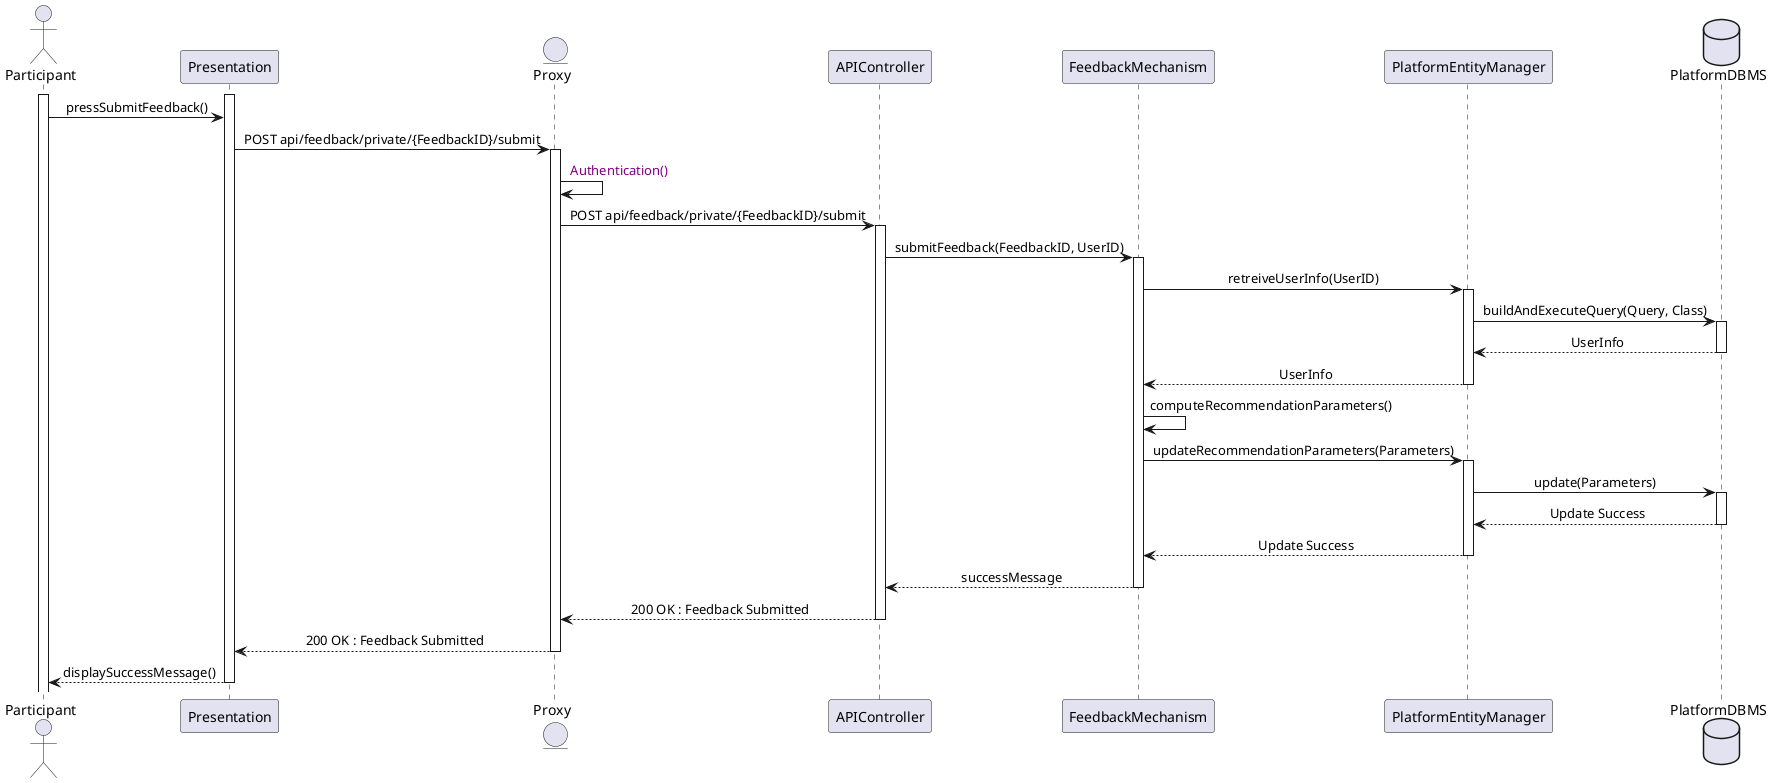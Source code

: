 @startuml SubmitFeedback
skinparam sequenceMessageAlign center
actor       Participant
participant  Presentation
entity      Proxy
participant APIController
participant FeedbackMechanism
participant PlatformEntityManager
database    PlatformDBMS

activate Participant
activate Presentation
Participant -> Presentation  : pressSubmitFeedback()
Presentation -> Proxy ++ : POST api/feedback/private/{FeedbackID}/submit
Proxy -> Proxy : <color:purple> Authentication()
Proxy -> APIController ++ : POST api/feedback/private/{FeedbackID}/submit
APIController -> FeedbackMechanism ++ : submitFeedback(FeedbackID, UserID)
FeedbackMechanism -> PlatformEntityManager ++ : retreiveUserInfo(UserID)
PlatformEntityManager -> PlatformDBMS ++ : buildAndExecuteQuery(Query, Class)
PlatformDBMS --> PlatformEntityManager -- : UserInfo
PlatformEntityManager --> FeedbackMechanism -- : UserInfo
FeedbackMechanism -> FeedbackMechanism : computeRecommendationParameters()
FeedbackMechanism -> PlatformEntityManager ++ : updateRecommendationParameters(Parameters)
PlatformEntityManager -> PlatformDBMS ++ : update(Parameters)
PlatformDBMS --> PlatformEntityManager -- : Update Success
PlatformEntityManager --> FeedbackMechanism -- : Update Success
FeedbackMechanism --> APIController -- : successMessage
APIController --> Proxy -- : 200 OK : Feedback Submitted
Proxy --> Presentation -- : 200 OK : Feedback Submitted
Presentation --> Participant -- : displaySuccessMessage()
@enduml
